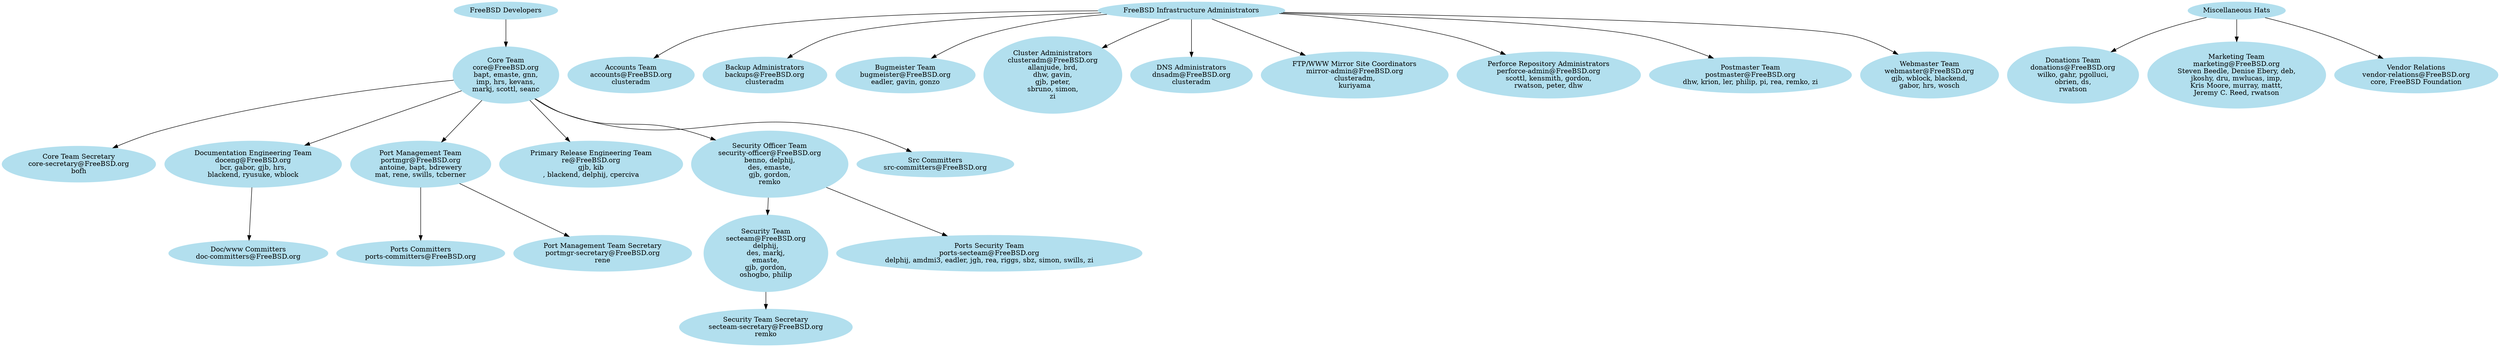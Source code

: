 # $FreeBSD$

# This file is meant to show the infrastructural organization of the
# FreeBSD Project; what kind of teams we have and how they relate to
# each other.
# For a detailed description of the responsibilities and duties of the listed
# teams, please see our Administration page at
# https://www.freebsd.org/administration/ .
# 
# The graphical output can be generated from this file with the following
# command:
# $ dot -T png -o file.png organization.dot
#
# The dot binary is part of the graphics/graphviz port.

digraph org {

node [color=lightblue2, style=filled, bgcolor=black];

# Meta-categories go here

_devel [label="FreeBSD Developers"]
_admin [label="FreeBSD Infrastructure Administrators"]
_misc [label="Miscellaneous Hats"]

# Development teams go here alphabetically sorted by FreeBSD login name

core [label="Core Team\ncore@FreeBSD.org\nbapt, emaste, gnn,\nimp, hrs, kevans,\nmarkj, scottl, seanc"]
coresecretary [label="Core Team Secretary\ncore-secretary@FreeBSD.org\nbofh"]
doccommitters [label="Doc/www Committers\ndoc-committers@FreeBSD.org"]
doceng [label="Documentation Engineering Team\ndoceng@FreeBSD.org\nbcr, gabor, gjb, hrs,\nblackend, ryusuke, wblock"]
portscommitters [label="Ports Committers\nports-committers@FreeBSD.org"]
portmgr [label="Port Management Team\nportmgr@FreeBSD.org\nantoine, bapt, bdrewery\nmat, rene, swills, tcberner"]
portmgrsecretary [label="Port Management Team Secretary\nportmgr-secretary@FreeBSD.org\nrene"]
re [label="Primary Release Engineering Team\nre@FreeBSD.org\ngjb, kib\n, blackend, delphij, cperciva"]
secteam [label="Security Team\nsecteam@FreeBSD.org\ndelphij,\ndes, markj,\nemaste,\ngjb, gordon,\noshogbo, philip"]
portssecteam [label="Ports Security Team\nports-secteam@FreeBSD.org\ndelphij, amdmi3, eadler, jgh, rea, riggs, sbz, simon, swills, zi"]
secteamsecretary [label="Security Team Secretary\nsecteam-secretary@FreeBSD.org\nremko"]
securityofficer [label="Security Officer Team\nsecurity-officer@FreeBSD.org\nbenno, delphij,\ndes, emaste,\ngjb, gordon,\nremko"]
srccommitters [label="Src Committers\nsrc-committers@FreeBSD.org"]

# Admin teams go here alphabetically sorted

accounts [label="Accounts Team\naccounts@FreeBSD.org\nclusteradm"]
backups [label="Backup Administrators\nbackups@FreeBSD.org\nclusteradm"]
bugmeister [label="Bugmeister Team\nbugmeister@FreeBSD.org\neadler, gavin, gonzo"]
clusteradm [label="Cluster Administrators\nclusteradm@FreeBSD.org\nallanjude, brd,\ndhw, gavin,\ngjb, peter,\nsbruno, simon,\nzi"]
dnsadm [label="DNS Administrators\ndnsadm@FreeBSD.org\nclusteradm"]
mirroradmin [label="FTP/WWW Mirror Site Coordinators\nmirror-admin@FreeBSD.org\nclusteradm,\nkuriyama"]
perforceadmin [label="Perforce Repository Administrators\nperforce-admin@FreeBSD.org\nscottl, kensmith, gordon,\nrwatson, peter, dhw"]
postmaster [label="Postmaster Team\npostmaster@FreeBSD.org\ndhw, krion, ler, philip, pi, rea, remko, zi"]
webmaster [label="Webmaster Team\nwebmaster@FreeBSD.org\ngjb, wblock, blackend,\ngabor, hrs, wosch"]

# Misc hats go here alphabetically sorted

donations [label="Donations Team\ndonations@FreeBSD.org\nwilko, gahr, pgolluci,\nobrien, ds,\nrwatson"]
marketing [label="Marketing Team\nmarketing@FreeBSD.org\nSteven Beedle, Denise Ebery, deb,\njkoshy, dru, mwlucas, imp,\nKris Moore, murray, mattt,\nJeremy C. Reed, rwatson"]
vendorrelations [label="Vendor Relations\nvendor-relations@FreeBSD.org\ncore, FreeBSD Foundation"]

# Here are the team relationships.
# Group together all the entries for the superior team.
# Keep the list sorted by the superior team entry.

_admin -> accounts
_admin -> backups
_admin -> bugmeister
_admin -> clusteradm
_admin -> dnsadm
_admin -> mirroradmin
_admin -> perforceadmin
_admin -> postmaster
_admin -> webmaster

_devel -> core

_misc -> donations
_misc -> marketing
_misc -> vendorrelations

core -> coresecretary
core -> doceng
core -> portmgr
core -> re
core -> securityofficer
core -> srccommitters

doceng -> doccommitters

portmgr -> portmgrsecretary
portmgr -> portscommitters

securityofficer -> secteam
securityofficer -> portssecteam

secteam -> secteamsecretary

}
